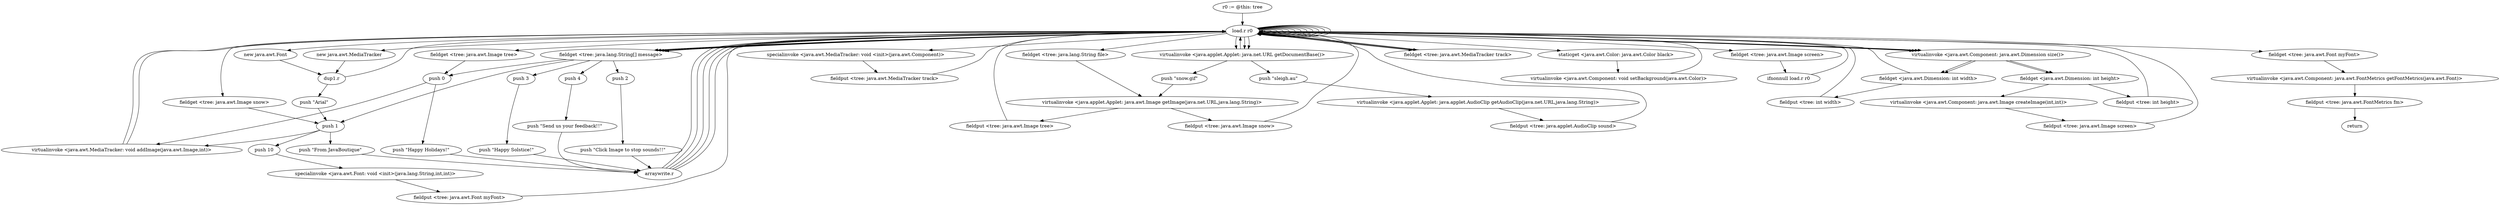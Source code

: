 digraph "" {
    "r0 := @this: tree"
    "load.r r0"
    "r0 := @this: tree"->"load.r r0";
    "new java.awt.MediaTracker"
    "load.r r0"->"new java.awt.MediaTracker";
    "dup1.r"
    "new java.awt.MediaTracker"->"dup1.r";
    "dup1.r"->"load.r r0";
    "specialinvoke <java.awt.MediaTracker: void <init>(java.awt.Component)>"
    "load.r r0"->"specialinvoke <java.awt.MediaTracker: void <init>(java.awt.Component)>";
    "fieldput <tree: java.awt.MediaTracker track>"
    "specialinvoke <java.awt.MediaTracker: void <init>(java.awt.Component)>"->"fieldput <tree: java.awt.MediaTracker track>";
    "fieldput <tree: java.awt.MediaTracker track>"->"load.r r0";
    "load.r r0"->"load.r r0";
    "load.r r0"->"load.r r0";
    "virtualinvoke <java.applet.Applet: java.net.URL getDocumentBase()>"
    "load.r r0"->"virtualinvoke <java.applet.Applet: java.net.URL getDocumentBase()>";
    "virtualinvoke <java.applet.Applet: java.net.URL getDocumentBase()>"->"load.r r0";
    "fieldget <tree: java.lang.String file>"
    "load.r r0"->"fieldget <tree: java.lang.String file>";
    "virtualinvoke <java.applet.Applet: java.awt.Image getImage(java.net.URL,java.lang.String)>"
    "fieldget <tree: java.lang.String file>"->"virtualinvoke <java.applet.Applet: java.awt.Image getImage(java.net.URL,java.lang.String)>";
    "fieldput <tree: java.awt.Image tree>"
    "virtualinvoke <java.applet.Applet: java.awt.Image getImage(java.net.URL,java.lang.String)>"->"fieldput <tree: java.awt.Image tree>";
    "fieldput <tree: java.awt.Image tree>"->"load.r r0";
    "fieldget <tree: java.awt.MediaTracker track>"
    "load.r r0"->"fieldget <tree: java.awt.MediaTracker track>";
    "fieldget <tree: java.awt.MediaTracker track>"->"load.r r0";
    "fieldget <tree: java.awt.Image tree>"
    "load.r r0"->"fieldget <tree: java.awt.Image tree>";
    "push 0"
    "fieldget <tree: java.awt.Image tree>"->"push 0";
    "virtualinvoke <java.awt.MediaTracker: void addImage(java.awt.Image,int)>"
    "push 0"->"virtualinvoke <java.awt.MediaTracker: void addImage(java.awt.Image,int)>";
    "virtualinvoke <java.awt.MediaTracker: void addImage(java.awt.Image,int)>"->"load.r r0";
    "load.r r0"->"load.r r0";
    "load.r r0"->"load.r r0";
    "load.r r0"->"virtualinvoke <java.applet.Applet: java.net.URL getDocumentBase()>";
    "push \"snow.gif\""
    "virtualinvoke <java.applet.Applet: java.net.URL getDocumentBase()>"->"push \"snow.gif\"";
    "push \"snow.gif\""->"virtualinvoke <java.applet.Applet: java.awt.Image getImage(java.net.URL,java.lang.String)>";
    "fieldput <tree: java.awt.Image snow>"
    "virtualinvoke <java.applet.Applet: java.awt.Image getImage(java.net.URL,java.lang.String)>"->"fieldput <tree: java.awt.Image snow>";
    "fieldput <tree: java.awt.Image snow>"->"load.r r0";
    "load.r r0"->"fieldget <tree: java.awt.MediaTracker track>";
    "fieldget <tree: java.awt.MediaTracker track>"->"load.r r0";
    "fieldget <tree: java.awt.Image snow>"
    "load.r r0"->"fieldget <tree: java.awt.Image snow>";
    "push 1"
    "fieldget <tree: java.awt.Image snow>"->"push 1";
    "push 1"->"virtualinvoke <java.awt.MediaTracker: void addImage(java.awt.Image,int)>";
    "virtualinvoke <java.awt.MediaTracker: void addImage(java.awt.Image,int)>"->"load.r r0";
    "load.r r0"->"load.r r0";
    "load.r r0"->"load.r r0";
    "load.r r0"->"virtualinvoke <java.applet.Applet: java.net.URL getDocumentBase()>";
    "push \"sleigh.au\""
    "virtualinvoke <java.applet.Applet: java.net.URL getDocumentBase()>"->"push \"sleigh.au\"";
    "virtualinvoke <java.applet.Applet: java.applet.AudioClip getAudioClip(java.net.URL,java.lang.String)>"
    "push \"sleigh.au\""->"virtualinvoke <java.applet.Applet: java.applet.AudioClip getAudioClip(java.net.URL,java.lang.String)>";
    "fieldput <tree: java.applet.AudioClip sound>"
    "virtualinvoke <java.applet.Applet: java.applet.AudioClip getAudioClip(java.net.URL,java.lang.String)>"->"fieldput <tree: java.applet.AudioClip sound>";
    "fieldput <tree: java.applet.AudioClip sound>"->"load.r r0";
    "staticget <java.awt.Color: java.awt.Color black>"
    "load.r r0"->"staticget <java.awt.Color: java.awt.Color black>";
    "virtualinvoke <java.awt.Component: void setBackground(java.awt.Color)>"
    "staticget <java.awt.Color: java.awt.Color black>"->"virtualinvoke <java.awt.Component: void setBackground(java.awt.Color)>";
    "virtualinvoke <java.awt.Component: void setBackground(java.awt.Color)>"->"load.r r0";
    "fieldget <tree: java.awt.Image screen>"
    "load.r r0"->"fieldget <tree: java.awt.Image screen>";
    "ifnonnull load.r r0"
    "fieldget <tree: java.awt.Image screen>"->"ifnonnull load.r r0";
    "ifnonnull load.r r0"->"load.r r0";
    "load.r r0"->"load.r r0";
    "load.r r0"->"load.r r0";
    "virtualinvoke <java.awt.Component: java.awt.Dimension size()>"
    "load.r r0"->"virtualinvoke <java.awt.Component: java.awt.Dimension size()>";
    "fieldget <java.awt.Dimension: int width>"
    "virtualinvoke <java.awt.Component: java.awt.Dimension size()>"->"fieldget <java.awt.Dimension: int width>";
    "fieldget <java.awt.Dimension: int width>"->"load.r r0";
    "load.r r0"->"virtualinvoke <java.awt.Component: java.awt.Dimension size()>";
    "fieldget <java.awt.Dimension: int height>"
    "virtualinvoke <java.awt.Component: java.awt.Dimension size()>"->"fieldget <java.awt.Dimension: int height>";
    "virtualinvoke <java.awt.Component: java.awt.Image createImage(int,int)>"
    "fieldget <java.awt.Dimension: int height>"->"virtualinvoke <java.awt.Component: java.awt.Image createImage(int,int)>";
    "fieldput <tree: java.awt.Image screen>"
    "virtualinvoke <java.awt.Component: java.awt.Image createImage(int,int)>"->"fieldput <tree: java.awt.Image screen>";
    "fieldput <tree: java.awt.Image screen>"->"load.r r0";
    "load.r r0"->"load.r r0";
    "load.r r0"->"virtualinvoke <java.awt.Component: java.awt.Dimension size()>";
    "virtualinvoke <java.awt.Component: java.awt.Dimension size()>"->"fieldget <java.awt.Dimension: int width>";
    "fieldput <tree: int width>"
    "fieldget <java.awt.Dimension: int width>"->"fieldput <tree: int width>";
    "fieldput <tree: int width>"->"load.r r0";
    "load.r r0"->"load.r r0";
    "load.r r0"->"virtualinvoke <java.awt.Component: java.awt.Dimension size()>";
    "virtualinvoke <java.awt.Component: java.awt.Dimension size()>"->"fieldget <java.awt.Dimension: int height>";
    "fieldput <tree: int height>"
    "fieldget <java.awt.Dimension: int height>"->"fieldput <tree: int height>";
    "fieldput <tree: int height>"->"load.r r0";
    "fieldget <tree: java.lang.String[] message>"
    "load.r r0"->"fieldget <tree: java.lang.String[] message>";
    "fieldget <tree: java.lang.String[] message>"->"push 0";
    "push \"Happy Holidays!\""
    "push 0"->"push \"Happy Holidays!\"";
    "arraywrite.r"
    "push \"Happy Holidays!\""->"arraywrite.r";
    "arraywrite.r"->"load.r r0";
    "load.r r0"->"fieldget <tree: java.lang.String[] message>";
    "fieldget <tree: java.lang.String[] message>"->"push 1";
    "push \"From JavaBoutique\""
    "push 1"->"push \"From JavaBoutique\"";
    "push \"From JavaBoutique\""->"arraywrite.r";
    "arraywrite.r"->"load.r r0";
    "load.r r0"->"fieldget <tree: java.lang.String[] message>";
    "push 2"
    "fieldget <tree: java.lang.String[] message>"->"push 2";
    "push \"Click Image to stop sounds!!\""
    "push 2"->"push \"Click Image to stop sounds!!\"";
    "push \"Click Image to stop sounds!!\""->"arraywrite.r";
    "arraywrite.r"->"load.r r0";
    "load.r r0"->"fieldget <tree: java.lang.String[] message>";
    "push 3"
    "fieldget <tree: java.lang.String[] message>"->"push 3";
    "push \"Happy Solstice!\""
    "push 3"->"push \"Happy Solstice!\"";
    "push \"Happy Solstice!\""->"arraywrite.r";
    "arraywrite.r"->"load.r r0";
    "load.r r0"->"fieldget <tree: java.lang.String[] message>";
    "push 4"
    "fieldget <tree: java.lang.String[] message>"->"push 4";
    "push \"Send us your feedback!!\""
    "push 4"->"push \"Send us your feedback!!\"";
    "push \"Send us your feedback!!\""->"arraywrite.r";
    "arraywrite.r"->"load.r r0";
    "new java.awt.Font"
    "load.r r0"->"new java.awt.Font";
    "new java.awt.Font"->"dup1.r";
    "push \"Arial\""
    "dup1.r"->"push \"Arial\"";
    "push \"Arial\""->"push 1";
    "push 10"
    "push 1"->"push 10";
    "specialinvoke <java.awt.Font: void <init>(java.lang.String,int,int)>"
    "push 10"->"specialinvoke <java.awt.Font: void <init>(java.lang.String,int,int)>";
    "fieldput <tree: java.awt.Font myFont>"
    "specialinvoke <java.awt.Font: void <init>(java.lang.String,int,int)>"->"fieldput <tree: java.awt.Font myFont>";
    "fieldput <tree: java.awt.Font myFont>"->"load.r r0";
    "load.r r0"->"load.r r0";
    "load.r r0"->"load.r r0";
    "fieldget <tree: java.awt.Font myFont>"
    "load.r r0"->"fieldget <tree: java.awt.Font myFont>";
    "virtualinvoke <java.awt.Component: java.awt.FontMetrics getFontMetrics(java.awt.Font)>"
    "fieldget <tree: java.awt.Font myFont>"->"virtualinvoke <java.awt.Component: java.awt.FontMetrics getFontMetrics(java.awt.Font)>";
    "fieldput <tree: java.awt.FontMetrics fm>"
    "virtualinvoke <java.awt.Component: java.awt.FontMetrics getFontMetrics(java.awt.Font)>"->"fieldput <tree: java.awt.FontMetrics fm>";
    "return"
    "fieldput <tree: java.awt.FontMetrics fm>"->"return";
}
